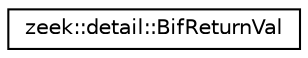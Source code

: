 digraph "Graphical Class Hierarchy"
{
 // LATEX_PDF_SIZE
  edge [fontname="Helvetica",fontsize="10",labelfontname="Helvetica",labelfontsize="10"];
  node [fontname="Helvetica",fontsize="10",shape=record];
  rankdir="LR";
  Node0 [label="zeek::detail::BifReturnVal",height=0.2,width=0.4,color="black", fillcolor="white", style="filled",URL="$d4/d1e/classzeek_1_1detail_1_1BifReturnVal.html",tooltip=" "];
}
